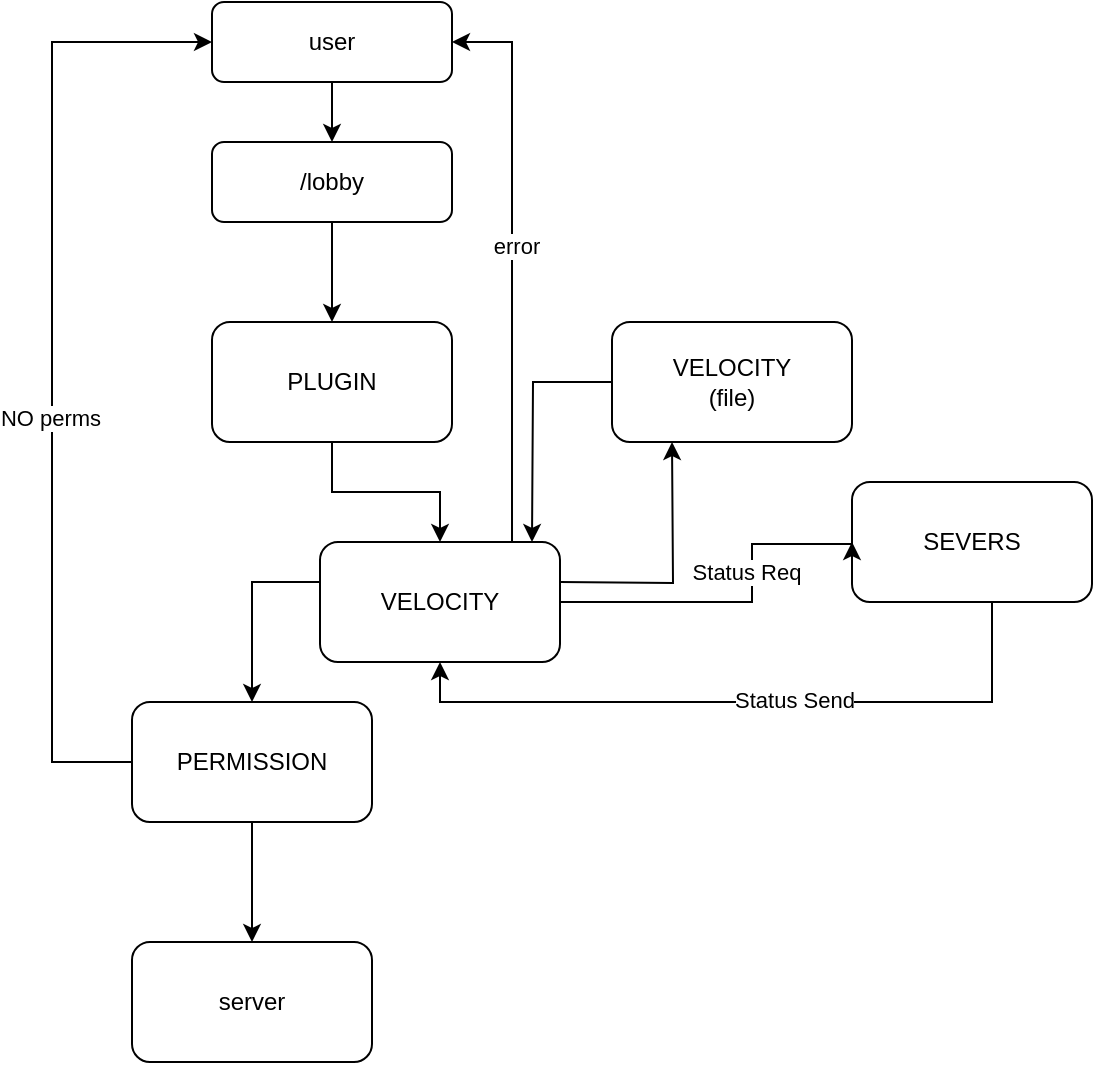 <mxfile version="26.0.16">
  <diagram name="Seite-1" id="sihXfu-lFjJz-XsrYJUm">
    <mxGraphModel dx="1195" dy="622" grid="1" gridSize="10" guides="1" tooltips="1" connect="1" arrows="1" fold="1" page="1" pageScale="1" pageWidth="827" pageHeight="1169" math="0" shadow="0">
      <root>
        <mxCell id="0" />
        <mxCell id="1" parent="0" />
        <mxCell id="nmAbafUozAWk46EHChWK-4" value="" style="edgeStyle=orthogonalEdgeStyle;rounded=0;orthogonalLoop=1;jettySize=auto;html=1;" edge="1" parent="1" source="nmAbafUozAWk46EHChWK-1" target="nmAbafUozAWk46EHChWK-3">
          <mxGeometry relative="1" as="geometry" />
        </mxCell>
        <mxCell id="nmAbafUozAWk46EHChWK-1" value="/lobby" style="rounded=1;whiteSpace=wrap;html=1;" vertex="1" parent="1">
          <mxGeometry x="240" y="120" width="120" height="40" as="geometry" />
        </mxCell>
        <mxCell id="nmAbafUozAWk46EHChWK-6" style="edgeStyle=orthogonalEdgeStyle;rounded=0;orthogonalLoop=1;jettySize=auto;html=1;" edge="1" parent="1" source="nmAbafUozAWk46EHChWK-3" target="nmAbafUozAWk46EHChWK-5">
          <mxGeometry relative="1" as="geometry" />
        </mxCell>
        <mxCell id="nmAbafUozAWk46EHChWK-3" value="PLUGIN" style="rounded=1;whiteSpace=wrap;html=1;" vertex="1" parent="1">
          <mxGeometry x="240" y="210" width="120" height="60" as="geometry" />
        </mxCell>
        <mxCell id="nmAbafUozAWk46EHChWK-12" style="edgeStyle=orthogonalEdgeStyle;rounded=0;orthogonalLoop=1;jettySize=auto;html=1;" edge="1" parent="1">
          <mxGeometry relative="1" as="geometry">
            <mxPoint x="390.004" y="320" as="sourcePoint" />
            <mxPoint x="360" y="70" as="targetPoint" />
            <Array as="points">
              <mxPoint x="390" y="70" />
            </Array>
          </mxGeometry>
        </mxCell>
        <mxCell id="nmAbafUozAWk46EHChWK-13" value="error" style="edgeLabel;html=1;align=center;verticalAlign=middle;resizable=0;points=[];" vertex="1" connectable="0" parent="nmAbafUozAWk46EHChWK-12">
          <mxGeometry x="0.059" y="-2" relative="1" as="geometry">
            <mxPoint as="offset" />
          </mxGeometry>
        </mxCell>
        <mxCell id="nmAbafUozAWk46EHChWK-15" style="edgeStyle=orthogonalEdgeStyle;rounded=0;orthogonalLoop=1;jettySize=auto;html=1;" edge="1" parent="1" source="nmAbafUozAWk46EHChWK-5" target="nmAbafUozAWk46EHChWK-14">
          <mxGeometry relative="1" as="geometry">
            <Array as="points">
              <mxPoint x="260" y="340" />
            </Array>
          </mxGeometry>
        </mxCell>
        <mxCell id="nmAbafUozAWk46EHChWK-5" value="VELOCITY" style="rounded=1;whiteSpace=wrap;html=1;" vertex="1" parent="1">
          <mxGeometry x="294" y="320" width="120" height="60" as="geometry" />
        </mxCell>
        <mxCell id="nmAbafUozAWk46EHChWK-23" style="edgeStyle=orthogonalEdgeStyle;rounded=0;orthogonalLoop=1;jettySize=auto;html=1;entryX=0.5;entryY=1;entryDx=0;entryDy=0;" edge="1" parent="1" source="nmAbafUozAWk46EHChWK-7" target="nmAbafUozAWk46EHChWK-5">
          <mxGeometry relative="1" as="geometry">
            <Array as="points">
              <mxPoint x="630" y="400" />
              <mxPoint x="354" y="400" />
            </Array>
          </mxGeometry>
        </mxCell>
        <mxCell id="nmAbafUozAWk46EHChWK-24" value="Status Send" style="edgeLabel;html=1;align=center;verticalAlign=middle;resizable=0;points=[];" vertex="1" connectable="0" parent="nmAbafUozAWk46EHChWK-23">
          <mxGeometry x="-0.135" y="-1" relative="1" as="geometry">
            <mxPoint as="offset" />
          </mxGeometry>
        </mxCell>
        <mxCell id="nmAbafUozAWk46EHChWK-7" value="SEVERS" style="rounded=1;whiteSpace=wrap;html=1;" vertex="1" parent="1">
          <mxGeometry x="560" y="290" width="120" height="60" as="geometry" />
        </mxCell>
        <mxCell id="nmAbafUozAWk46EHChWK-8" style="edgeStyle=orthogonalEdgeStyle;rounded=0;orthogonalLoop=1;jettySize=auto;html=1;" edge="1" parent="1" source="nmAbafUozAWk46EHChWK-5">
          <mxGeometry relative="1" as="geometry">
            <mxPoint x="560" y="320" as="targetPoint" />
            <Array as="points">
              <mxPoint x="510" y="350" />
              <mxPoint x="510" y="321" />
            </Array>
          </mxGeometry>
        </mxCell>
        <mxCell id="nmAbafUozAWk46EHChWK-10" value="Status Req" style="edgeLabel;html=1;align=center;verticalAlign=middle;resizable=0;points=[];" vertex="1" connectable="0" parent="nmAbafUozAWk46EHChWK-8">
          <mxGeometry x="-0.192" y="6" relative="1" as="geometry">
            <mxPoint x="22" y="-9" as="offset" />
          </mxGeometry>
        </mxCell>
        <mxCell id="nmAbafUozAWk46EHChWK-16" style="edgeStyle=orthogonalEdgeStyle;rounded=0;orthogonalLoop=1;jettySize=auto;html=1;" edge="1" parent="1" source="nmAbafUozAWk46EHChWK-14">
          <mxGeometry relative="1" as="geometry">
            <mxPoint x="240" y="70" as="targetPoint" />
            <Array as="points">
              <mxPoint x="160" y="430" />
              <mxPoint x="160" y="70" />
              <mxPoint x="240" y="70" />
            </Array>
          </mxGeometry>
        </mxCell>
        <mxCell id="nmAbafUozAWk46EHChWK-19" value="NO perms" style="edgeLabel;html=1;align=center;verticalAlign=middle;resizable=0;points=[];" vertex="1" connectable="0" parent="nmAbafUozAWk46EHChWK-16">
          <mxGeometry x="-0.116" y="1" relative="1" as="geometry">
            <mxPoint as="offset" />
          </mxGeometry>
        </mxCell>
        <mxCell id="nmAbafUozAWk46EHChWK-22" value="" style="edgeStyle=orthogonalEdgeStyle;rounded=0;orthogonalLoop=1;jettySize=auto;html=1;" edge="1" parent="1" source="nmAbafUozAWk46EHChWK-14" target="nmAbafUozAWk46EHChWK-21">
          <mxGeometry relative="1" as="geometry" />
        </mxCell>
        <mxCell id="nmAbafUozAWk46EHChWK-14" value="PERMISSION" style="rounded=1;whiteSpace=wrap;html=1;" vertex="1" parent="1">
          <mxGeometry x="200" y="400" width="120" height="60" as="geometry" />
        </mxCell>
        <mxCell id="nmAbafUozAWk46EHChWK-18" value="" style="edgeStyle=orthogonalEdgeStyle;rounded=0;orthogonalLoop=1;jettySize=auto;html=1;" edge="1" parent="1" source="nmAbafUozAWk46EHChWK-17" target="nmAbafUozAWk46EHChWK-1">
          <mxGeometry relative="1" as="geometry" />
        </mxCell>
        <mxCell id="nmAbafUozAWk46EHChWK-17" value="user" style="rounded=1;whiteSpace=wrap;html=1;" vertex="1" parent="1">
          <mxGeometry x="240" y="50" width="120" height="40" as="geometry" />
        </mxCell>
        <mxCell id="nmAbafUozAWk46EHChWK-21" value="server" style="rounded=1;whiteSpace=wrap;html=1;" vertex="1" parent="1">
          <mxGeometry x="200" y="520" width="120" height="60" as="geometry" />
        </mxCell>
        <mxCell id="nmAbafUozAWk46EHChWK-25" value="VELOCITY&lt;br&gt;(file)" style="rounded=1;whiteSpace=wrap;html=1;" vertex="1" parent="1">
          <mxGeometry x="440" y="210" width="120" height="60" as="geometry" />
        </mxCell>
        <mxCell id="nmAbafUozAWk46EHChWK-26" style="edgeStyle=orthogonalEdgeStyle;rounded=0;orthogonalLoop=1;jettySize=auto;html=1;" edge="1" parent="1">
          <mxGeometry relative="1" as="geometry">
            <mxPoint x="414" y="340.02" as="sourcePoint" />
            <mxPoint x="470" y="270" as="targetPoint" />
          </mxGeometry>
        </mxCell>
        <mxCell id="nmAbafUozAWk46EHChWK-27" style="edgeStyle=orthogonalEdgeStyle;rounded=0;orthogonalLoop=1;jettySize=auto;html=1;" edge="1" parent="1" source="nmAbafUozAWk46EHChWK-25">
          <mxGeometry relative="1" as="geometry">
            <mxPoint x="400" y="320" as="targetPoint" />
          </mxGeometry>
        </mxCell>
      </root>
    </mxGraphModel>
  </diagram>
</mxfile>
